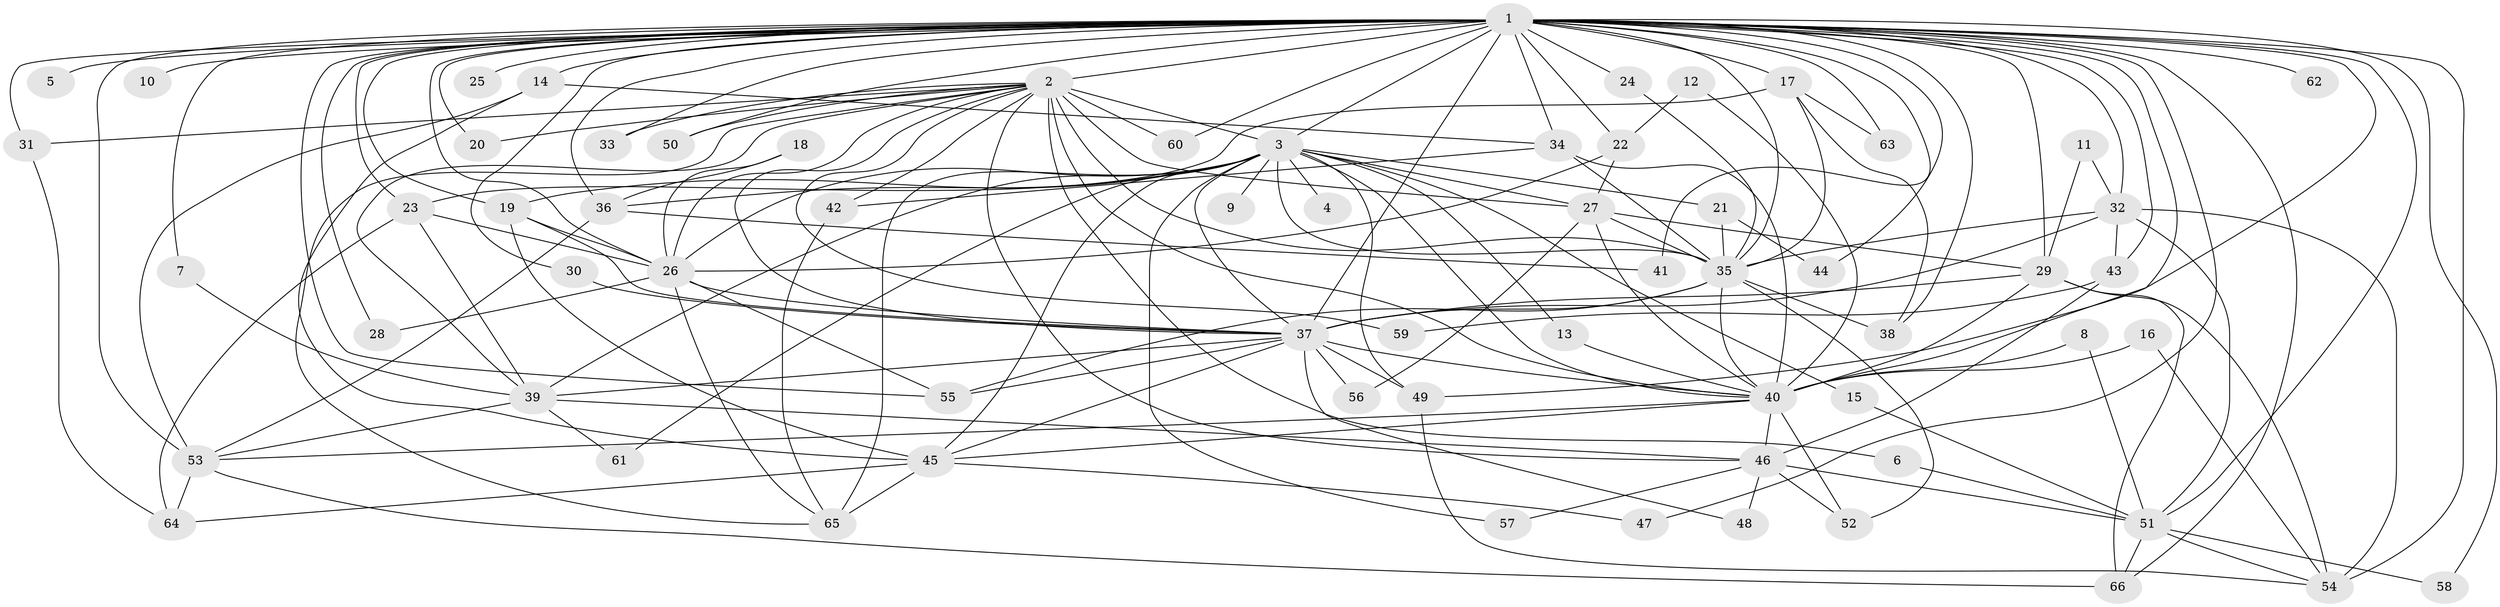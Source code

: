 // original degree distribution, {28: 0.007575757575757576, 21: 0.007575757575757576, 20: 0.015151515151515152, 22: 0.015151515151515152, 19: 0.007575757575757576, 24: 0.007575757575757576, 26: 0.007575757575757576, 11: 0.007575757575757576, 5: 0.06818181818181818, 8: 0.022727272727272728, 2: 0.5833333333333334, 4: 0.09090909090909091, 9: 0.015151515151515152, 7: 0.030303030303030304, 3: 0.10606060606060606, 6: 0.007575757575757576}
// Generated by graph-tools (version 1.1) at 2025/49/03/09/25 03:49:30]
// undirected, 66 vertices, 167 edges
graph export_dot {
graph [start="1"]
  node [color=gray90,style=filled];
  1;
  2;
  3;
  4;
  5;
  6;
  7;
  8;
  9;
  10;
  11;
  12;
  13;
  14;
  15;
  16;
  17;
  18;
  19;
  20;
  21;
  22;
  23;
  24;
  25;
  26;
  27;
  28;
  29;
  30;
  31;
  32;
  33;
  34;
  35;
  36;
  37;
  38;
  39;
  40;
  41;
  42;
  43;
  44;
  45;
  46;
  47;
  48;
  49;
  50;
  51;
  52;
  53;
  54;
  55;
  56;
  57;
  58;
  59;
  60;
  61;
  62;
  63;
  64;
  65;
  66;
  1 -- 2 [weight=8.0];
  1 -- 3 [weight=5.0];
  1 -- 5 [weight=2.0];
  1 -- 7 [weight=1.0];
  1 -- 10 [weight=1.0];
  1 -- 14 [weight=2.0];
  1 -- 17 [weight=5.0];
  1 -- 19 [weight=1.0];
  1 -- 20 [weight=1.0];
  1 -- 22 [weight=2.0];
  1 -- 23 [weight=1.0];
  1 -- 24 [weight=1.0];
  1 -- 25 [weight=2.0];
  1 -- 26 [weight=1.0];
  1 -- 28 [weight=1.0];
  1 -- 29 [weight=2.0];
  1 -- 30 [weight=1.0];
  1 -- 31 [weight=2.0];
  1 -- 32 [weight=1.0];
  1 -- 33 [weight=1.0];
  1 -- 34 [weight=1.0];
  1 -- 35 [weight=4.0];
  1 -- 36 [weight=2.0];
  1 -- 37 [weight=4.0];
  1 -- 38 [weight=1.0];
  1 -- 40 [weight=4.0];
  1 -- 41 [weight=1.0];
  1 -- 43 [weight=3.0];
  1 -- 44 [weight=2.0];
  1 -- 47 [weight=1.0];
  1 -- 49 [weight=1.0];
  1 -- 50 [weight=1.0];
  1 -- 51 [weight=1.0];
  1 -- 53 [weight=3.0];
  1 -- 54 [weight=2.0];
  1 -- 55 [weight=1.0];
  1 -- 58 [weight=1.0];
  1 -- 60 [weight=1.0];
  1 -- 62 [weight=2.0];
  1 -- 63 [weight=1.0];
  1 -- 66 [weight=1.0];
  2 -- 3 [weight=2.0];
  2 -- 6 [weight=1.0];
  2 -- 20 [weight=1.0];
  2 -- 26 [weight=1.0];
  2 -- 27 [weight=1.0];
  2 -- 31 [weight=1.0];
  2 -- 33 [weight=1.0];
  2 -- 35 [weight=2.0];
  2 -- 37 [weight=2.0];
  2 -- 39 [weight=1.0];
  2 -- 40 [weight=2.0];
  2 -- 42 [weight=2.0];
  2 -- 46 [weight=1.0];
  2 -- 50 [weight=1.0];
  2 -- 59 [weight=1.0];
  2 -- 60 [weight=1.0];
  2 -- 65 [weight=1.0];
  3 -- 4 [weight=1.0];
  3 -- 9 [weight=1.0];
  3 -- 13 [weight=1.0];
  3 -- 15 [weight=1.0];
  3 -- 19 [weight=1.0];
  3 -- 21 [weight=1.0];
  3 -- 26 [weight=1.0];
  3 -- 27 [weight=1.0];
  3 -- 35 [weight=1.0];
  3 -- 36 [weight=1.0];
  3 -- 37 [weight=1.0];
  3 -- 39 [weight=1.0];
  3 -- 40 [weight=1.0];
  3 -- 45 [weight=1.0];
  3 -- 49 [weight=1.0];
  3 -- 57 [weight=1.0];
  3 -- 61 [weight=1.0];
  3 -- 65 [weight=1.0];
  6 -- 51 [weight=1.0];
  7 -- 39 [weight=1.0];
  8 -- 40 [weight=1.0];
  8 -- 51 [weight=1.0];
  11 -- 29 [weight=1.0];
  11 -- 32 [weight=1.0];
  12 -- 22 [weight=1.0];
  12 -- 40 [weight=1.0];
  13 -- 40 [weight=1.0];
  14 -- 34 [weight=1.0];
  14 -- 45 [weight=1.0];
  14 -- 53 [weight=1.0];
  15 -- 51 [weight=1.0];
  16 -- 40 [weight=1.0];
  16 -- 54 [weight=1.0];
  17 -- 23 [weight=1.0];
  17 -- 35 [weight=1.0];
  17 -- 38 [weight=1.0];
  17 -- 63 [weight=1.0];
  18 -- 26 [weight=1.0];
  18 -- 36 [weight=1.0];
  19 -- 26 [weight=1.0];
  19 -- 37 [weight=1.0];
  19 -- 45 [weight=1.0];
  21 -- 35 [weight=1.0];
  21 -- 44 [weight=2.0];
  22 -- 26 [weight=1.0];
  22 -- 27 [weight=1.0];
  23 -- 26 [weight=1.0];
  23 -- 39 [weight=1.0];
  23 -- 64 [weight=1.0];
  24 -- 35 [weight=1.0];
  26 -- 28 [weight=1.0];
  26 -- 37 [weight=1.0];
  26 -- 55 [weight=1.0];
  26 -- 65 [weight=1.0];
  27 -- 29 [weight=1.0];
  27 -- 35 [weight=2.0];
  27 -- 40 [weight=1.0];
  27 -- 56 [weight=1.0];
  29 -- 37 [weight=1.0];
  29 -- 40 [weight=2.0];
  29 -- 54 [weight=1.0];
  29 -- 66 [weight=1.0];
  30 -- 37 [weight=1.0];
  31 -- 64 [weight=1.0];
  32 -- 35 [weight=1.0];
  32 -- 37 [weight=1.0];
  32 -- 43 [weight=1.0];
  32 -- 51 [weight=1.0];
  32 -- 54 [weight=1.0];
  34 -- 35 [weight=1.0];
  34 -- 40 [weight=1.0];
  34 -- 42 [weight=1.0];
  35 -- 37 [weight=1.0];
  35 -- 38 [weight=1.0];
  35 -- 40 [weight=1.0];
  35 -- 52 [weight=1.0];
  35 -- 55 [weight=1.0];
  36 -- 41 [weight=1.0];
  36 -- 53 [weight=1.0];
  37 -- 39 [weight=1.0];
  37 -- 40 [weight=1.0];
  37 -- 45 [weight=1.0];
  37 -- 48 [weight=1.0];
  37 -- 49 [weight=1.0];
  37 -- 55 [weight=1.0];
  37 -- 56 [weight=1.0];
  39 -- 46 [weight=1.0];
  39 -- 53 [weight=1.0];
  39 -- 61 [weight=1.0];
  40 -- 45 [weight=1.0];
  40 -- 46 [weight=1.0];
  40 -- 52 [weight=1.0];
  40 -- 53 [weight=1.0];
  42 -- 65 [weight=1.0];
  43 -- 46 [weight=1.0];
  43 -- 59 [weight=1.0];
  45 -- 47 [weight=1.0];
  45 -- 64 [weight=1.0];
  45 -- 65 [weight=2.0];
  46 -- 48 [weight=1.0];
  46 -- 51 [weight=1.0];
  46 -- 52 [weight=1.0];
  46 -- 57 [weight=1.0];
  49 -- 54 [weight=1.0];
  51 -- 54 [weight=1.0];
  51 -- 58 [weight=1.0];
  51 -- 66 [weight=1.0];
  53 -- 64 [weight=1.0];
  53 -- 66 [weight=1.0];
}

